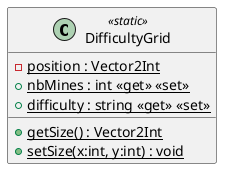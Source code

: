 @startuml
class DifficultyGrid <<static>> {
    - {static} position : Vector2Int
    + {static} nbMines : int <<get>> <<set>>
    + {static} difficulty : string <<get>> <<set>>
    + {static} getSize() : Vector2Int
    + {static} setSize(x:int, y:int) : void
}
@enduml

